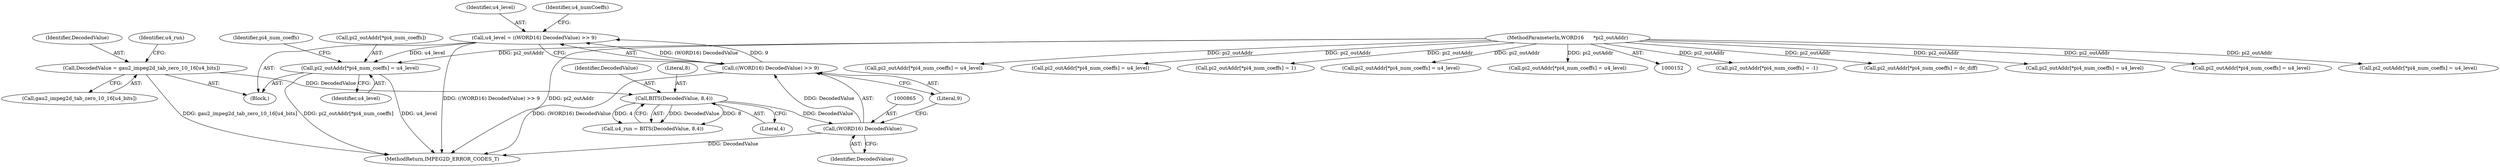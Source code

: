 digraph "0_Android_8b4ed5a23175b7ffa56eea4678db7287f825e985@pointer" {
"1000891" [label="(Call,pi2_outAddr[*pi4_num_coeffs] = u4_level)"];
"1000861" [label="(Call,u4_level = ((WORD16) DecodedValue) >> 9)"];
"1000863" [label="(Call,((WORD16) DecodedValue) >> 9)"];
"1000864" [label="(Call,(WORD16) DecodedValue)"];
"1000857" [label="(Call,BITS(DecodedValue, 8,4))"];
"1000850" [label="(Call,DecodedValue = gau2_impeg2d_tab_zero_10_16[u4_bits])"];
"1000154" [label="(MethodParameterIn,WORD16      *pi2_outAddr)"];
"1000826" [label="(Block,)"];
"1000892" [label="(Call,pi2_outAddr[*pi4_num_coeffs])"];
"1000857" [label="(Call,BITS(DecodedValue, 8,4))"];
"1000896" [label="(Identifier,u4_level)"];
"1000850" [label="(Call,DecodedValue = gau2_impeg2d_tab_zero_10_16[u4_bits])"];
"1000347" [label="(Call,pi2_outAddr[*pi4_num_coeffs] = -1)"];
"1001064" [label="(MethodReturn,IMPEG2D_ERROR_CODES_T)"];
"1000303" [label="(Call,pi2_outAddr[*pi4_num_coeffs] = dc_diff)"];
"1000467" [label="(Call,pi2_outAddr[*pi4_num_coeffs] = u4_level)"];
"1000950" [label="(Call,pi2_outAddr[*pi4_num_coeffs] = u4_level)"];
"1000636" [label="(Call,pi2_outAddr[*pi4_num_coeffs] = u4_level)"];
"1000794" [label="(Call,pi2_outAddr[*pi4_num_coeffs] = u4_level)"];
"1000899" [label="(Identifier,pi4_num_coeffs)"];
"1000852" [label="(Call,gau2_impeg2d_tab_zero_10_16[u4_bits])"];
"1001020" [label="(Call,pi2_outAddr[*pi4_num_coeffs] = u4_level)"];
"1000855" [label="(Call,u4_run = BITS(DecodedValue, 8,4))"];
"1000356" [label="(Call,pi2_outAddr[*pi4_num_coeffs] = 1)"];
"1000862" [label="(Identifier,u4_level)"];
"1000851" [label="(Identifier,DecodedValue)"];
"1000867" [label="(Literal,9)"];
"1000863" [label="(Call,((WORD16) DecodedValue) >> 9)"];
"1000860" [label="(Literal,4)"];
"1000861" [label="(Call,u4_level = ((WORD16) DecodedValue) >> 9)"];
"1000577" [label="(Call,pi2_outAddr[*pi4_num_coeffs] = u4_level)"];
"1000858" [label="(Identifier,DecodedValue)"];
"1000869" [label="(Identifier,u4_numCoeffs)"];
"1000856" [label="(Identifier,u4_run)"];
"1000864" [label="(Call,(WORD16) DecodedValue)"];
"1000706" [label="(Call,pi2_outAddr[*pi4_num_coeffs] = u4_level)"];
"1000891" [label="(Call,pi2_outAddr[*pi4_num_coeffs] = u4_level)"];
"1000859" [label="(Literal,8)"];
"1000154" [label="(MethodParameterIn,WORD16      *pi2_outAddr)"];
"1000866" [label="(Identifier,DecodedValue)"];
"1000891" -> "1000826"  [label="AST: "];
"1000891" -> "1000896"  [label="CFG: "];
"1000892" -> "1000891"  [label="AST: "];
"1000896" -> "1000891"  [label="AST: "];
"1000899" -> "1000891"  [label="CFG: "];
"1000891" -> "1001064"  [label="DDG: pi2_outAddr[*pi4_num_coeffs]"];
"1000891" -> "1001064"  [label="DDG: u4_level"];
"1000861" -> "1000891"  [label="DDG: u4_level"];
"1000154" -> "1000891"  [label="DDG: pi2_outAddr"];
"1000861" -> "1000826"  [label="AST: "];
"1000861" -> "1000863"  [label="CFG: "];
"1000862" -> "1000861"  [label="AST: "];
"1000863" -> "1000861"  [label="AST: "];
"1000869" -> "1000861"  [label="CFG: "];
"1000861" -> "1001064"  [label="DDG: ((WORD16) DecodedValue) >> 9"];
"1000863" -> "1000861"  [label="DDG: (WORD16) DecodedValue"];
"1000863" -> "1000861"  [label="DDG: 9"];
"1000863" -> "1000867"  [label="CFG: "];
"1000864" -> "1000863"  [label="AST: "];
"1000867" -> "1000863"  [label="AST: "];
"1000863" -> "1001064"  [label="DDG: (WORD16) DecodedValue"];
"1000864" -> "1000863"  [label="DDG: DecodedValue"];
"1000864" -> "1000866"  [label="CFG: "];
"1000865" -> "1000864"  [label="AST: "];
"1000866" -> "1000864"  [label="AST: "];
"1000867" -> "1000864"  [label="CFG: "];
"1000864" -> "1001064"  [label="DDG: DecodedValue"];
"1000857" -> "1000864"  [label="DDG: DecodedValue"];
"1000857" -> "1000855"  [label="AST: "];
"1000857" -> "1000860"  [label="CFG: "];
"1000858" -> "1000857"  [label="AST: "];
"1000859" -> "1000857"  [label="AST: "];
"1000860" -> "1000857"  [label="AST: "];
"1000855" -> "1000857"  [label="CFG: "];
"1000857" -> "1000855"  [label="DDG: DecodedValue"];
"1000857" -> "1000855"  [label="DDG: 8"];
"1000857" -> "1000855"  [label="DDG: 4"];
"1000850" -> "1000857"  [label="DDG: DecodedValue"];
"1000850" -> "1000826"  [label="AST: "];
"1000850" -> "1000852"  [label="CFG: "];
"1000851" -> "1000850"  [label="AST: "];
"1000852" -> "1000850"  [label="AST: "];
"1000856" -> "1000850"  [label="CFG: "];
"1000850" -> "1001064"  [label="DDG: gau2_impeg2d_tab_zero_10_16[u4_bits]"];
"1000154" -> "1000152"  [label="AST: "];
"1000154" -> "1001064"  [label="DDG: pi2_outAddr"];
"1000154" -> "1000303"  [label="DDG: pi2_outAddr"];
"1000154" -> "1000347"  [label="DDG: pi2_outAddr"];
"1000154" -> "1000356"  [label="DDG: pi2_outAddr"];
"1000154" -> "1000467"  [label="DDG: pi2_outAddr"];
"1000154" -> "1000577"  [label="DDG: pi2_outAddr"];
"1000154" -> "1000636"  [label="DDG: pi2_outAddr"];
"1000154" -> "1000706"  [label="DDG: pi2_outAddr"];
"1000154" -> "1000794"  [label="DDG: pi2_outAddr"];
"1000154" -> "1000950"  [label="DDG: pi2_outAddr"];
"1000154" -> "1001020"  [label="DDG: pi2_outAddr"];
}
